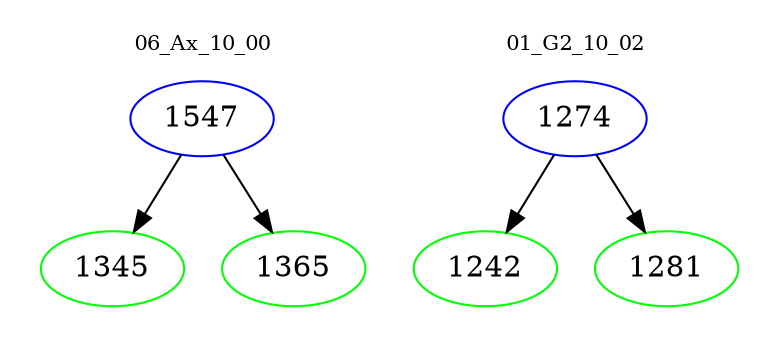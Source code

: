 digraph{
subgraph cluster_0 {
color = white
label = "06_Ax_10_00";
fontsize=10;
T0_1547 [label="1547", color="blue"]
T0_1547 -> T0_1345 [color="black"]
T0_1345 [label="1345", color="green"]
T0_1547 -> T0_1365 [color="black"]
T0_1365 [label="1365", color="green"]
}
subgraph cluster_1 {
color = white
label = "01_G2_10_02";
fontsize=10;
T1_1274 [label="1274", color="blue"]
T1_1274 -> T1_1242 [color="black"]
T1_1242 [label="1242", color="green"]
T1_1274 -> T1_1281 [color="black"]
T1_1281 [label="1281", color="green"]
}
}
